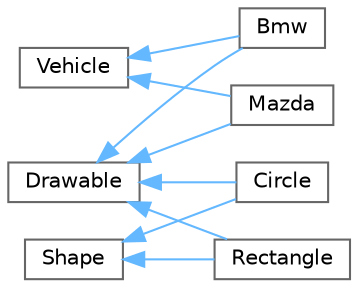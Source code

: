 digraph "Graphical Class Hierarchy"
{
 // LATEX_PDF_SIZE
  bgcolor="transparent";
  edge [fontname=Helvetica,fontsize=10,labelfontname=Helvetica,labelfontsize=10];
  node [fontname=Helvetica,fontsize=10,shape=box,height=0.2,width=0.4];
  rankdir="LR";
  Node0 [id="Node000000",label="Drawable",height=0.2,width=0.4,color="grey40", fillcolor="white", style="filled",URL="$class_drawable.html",tooltip="This is a Drawable header file."];
  Node0 -> Node1 [id="edge1_Node000000_Node000001",dir="back",color="steelblue1",style="solid",tooltip=" "];
  Node1 [id="Node000001",label="Bmw",height=0.2,width=0.4,color="grey40", fillcolor="white", style="filled",URL="$class_bmw.html",tooltip="This is a Bmw header file."];
  Node0 -> Node4 [id="edge2_Node000000_Node000004",dir="back",color="steelblue1",style="solid",tooltip=" "];
  Node4 [id="Node000004",label="Circle",height=0.2,width=0.4,color="grey40", fillcolor="white", style="filled",URL="$class_circle.html",tooltip="This is a Circle class."];
  Node0 -> Node3 [id="edge3_Node000000_Node000003",dir="back",color="steelblue1",style="solid",tooltip=" "];
  Node3 [id="Node000003",label="Mazda",height=0.2,width=0.4,color="grey40", fillcolor="white", style="filled",URL="$class_mazda.html",tooltip="This is a Mazda header file."];
  Node0 -> Node6 [id="edge4_Node000000_Node000006",dir="back",color="steelblue1",style="solid",tooltip=" "];
  Node6 [id="Node000006",label="Rectangle",height=0.2,width=0.4,color="grey40", fillcolor="white", style="filled",URL="$class_rectangle.html",tooltip="This is a Rectangle header file."];
  Node5 [id="Node000005",label="Shape",height=0.2,width=0.4,color="grey40", fillcolor="white", style="filled",URL="$class_shape.html",tooltip="This is a Shape class."];
  Node5 -> Node4 [id="edge5_Node000005_Node000004",dir="back",color="steelblue1",style="solid",tooltip=" "];
  Node5 -> Node6 [id="edge6_Node000005_Node000006",dir="back",color="steelblue1",style="solid",tooltip=" "];
  Node2 [id="Node000002",label="Vehicle",height=0.2,width=0.4,color="grey40", fillcolor="white", style="filled",URL="$class_vehicle.html",tooltip="This is a Vehicle header file."];
  Node2 -> Node1 [id="edge7_Node000002_Node000001",dir="back",color="steelblue1",style="solid",tooltip=" "];
  Node2 -> Node3 [id="edge8_Node000002_Node000003",dir="back",color="steelblue1",style="solid",tooltip=" "];
}
